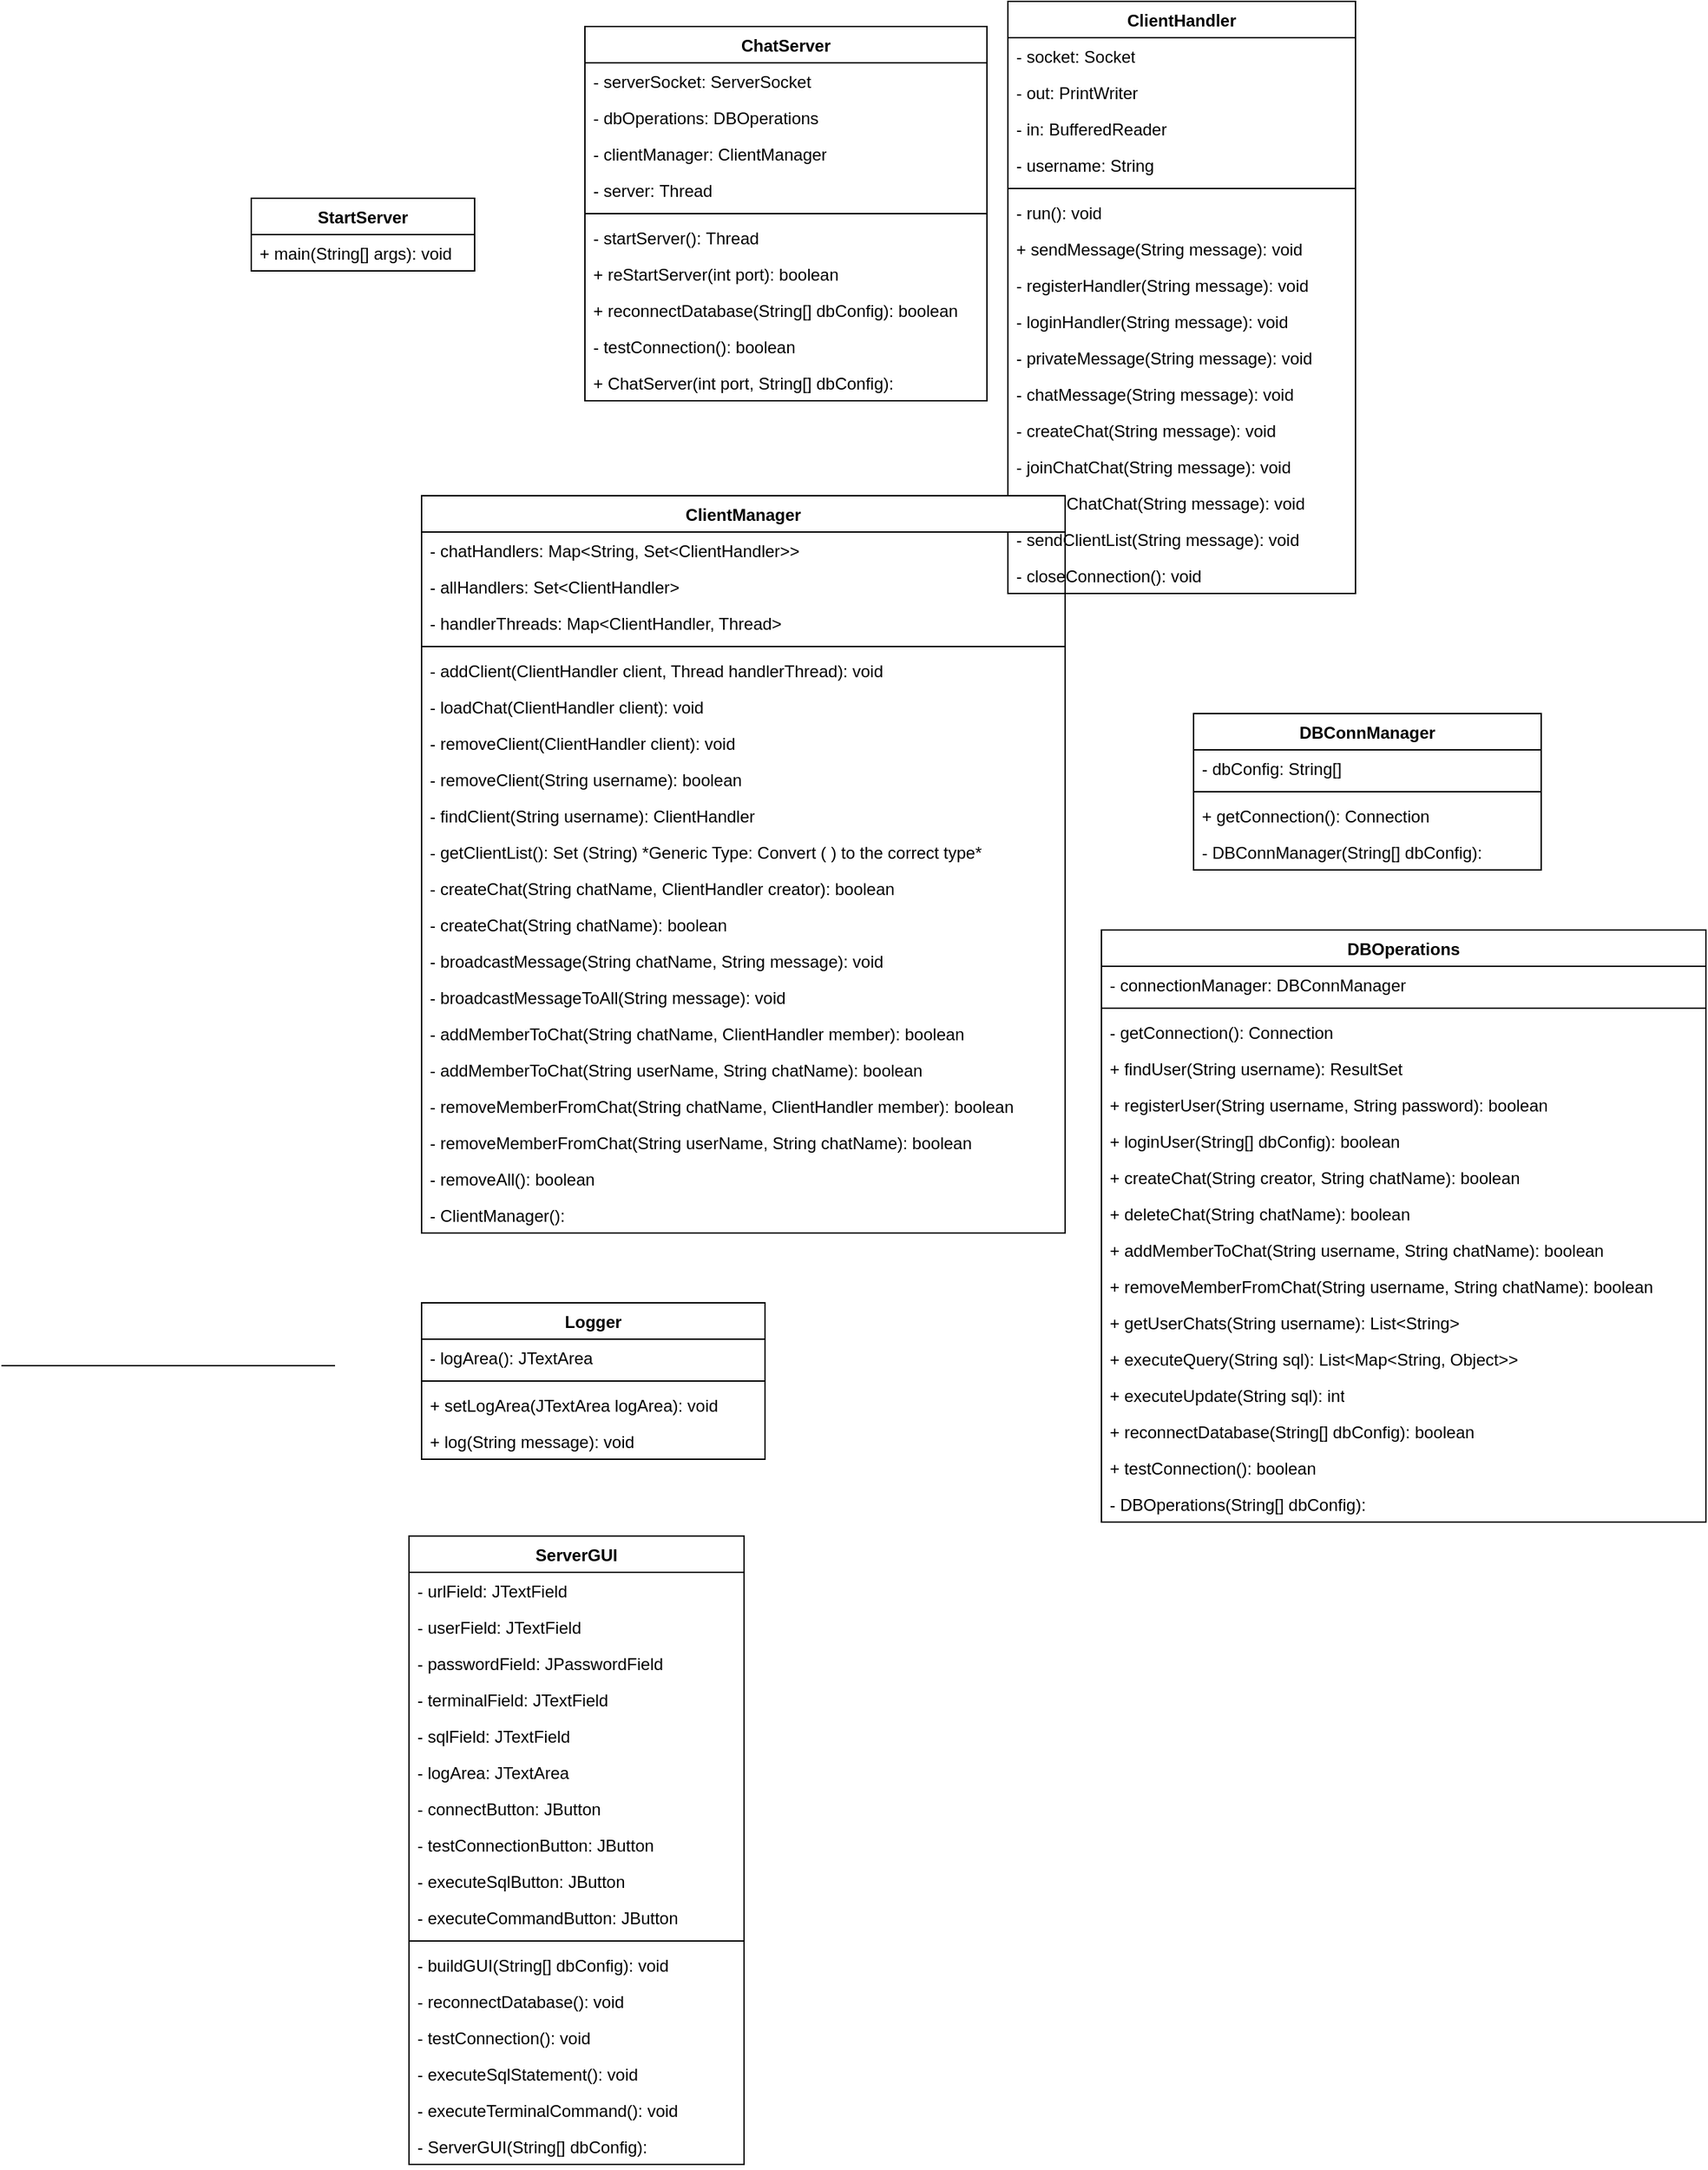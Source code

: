 <mxfile>
    <diagram id="Z3026D43dmWgXBVFIuDP" name="第 1 页">
        <mxGraphModel dx="1039" dy="622" grid="0" gridSize="10" guides="1" tooltips="1" connect="1" arrows="1" fold="1" page="0" pageScale="1" pageWidth="827" pageHeight="1169" math="0" shadow="0">
            <root>
                <mxCell id="0"/>
                <mxCell id="1" parent="0"/>
                <mxCell id="3" value="ChatServer" style="swimlane;fontStyle=1;align=center;verticalAlign=top;childLayout=stackLayout;horizontal=1;startSize=26;horizontalStack=0;resizeParent=1;resizeParentMax=0;resizeLast=0;collapsible=1;marginBottom=0;whiteSpace=wrap;html=1;" vertex="1" parent="1">
                    <mxGeometry x="223" y="405" width="288" height="268" as="geometry"/>
                </mxCell>
                <mxCell id="4" value="- serverSocket: ServerSocket" style="text;strokeColor=none;fillColor=none;align=left;verticalAlign=top;spacingLeft=4;spacingRight=4;overflow=hidden;rotatable=0;points=[[0,0.5],[1,0.5]];portConstraint=eastwest;whiteSpace=wrap;" vertex="1" parent="3">
                    <mxGeometry y="26" width="288" height="26" as="geometry"/>
                </mxCell>
                <mxCell id="12" value="- dbOperations: DBOperations" style="text;strokeColor=none;fillColor=none;align=left;verticalAlign=top;spacingLeft=4;spacingRight=4;overflow=hidden;rotatable=0;points=[[0,0.5],[1,0.5]];portConstraint=eastwest;whiteSpace=wrap;" vertex="1" parent="3">
                    <mxGeometry y="52" width="288" height="26" as="geometry"/>
                </mxCell>
                <mxCell id="13" value="- clientManager: ClientManager" style="text;strokeColor=none;fillColor=none;align=left;verticalAlign=top;spacingLeft=4;spacingRight=4;overflow=hidden;rotatable=0;points=[[0,0.5],[1,0.5]];portConstraint=eastwest;whiteSpace=wrap;" vertex="1" parent="3">
                    <mxGeometry y="78" width="288" height="26" as="geometry"/>
                </mxCell>
                <mxCell id="14" value="- server: Thread" style="text;strokeColor=none;fillColor=none;align=left;verticalAlign=top;spacingLeft=4;spacingRight=4;overflow=hidden;rotatable=0;points=[[0,0.5],[1,0.5]];portConstraint=eastwest;whiteSpace=wrap;" vertex="1" parent="3">
                    <mxGeometry y="104" width="288" height="26" as="geometry"/>
                </mxCell>
                <mxCell id="2" value="" style="line;strokeWidth=1;fillColor=none;align=left;verticalAlign=middle;spacingTop=-1;spacingLeft=3;spacingRight=3;rotatable=0;labelPosition=right;points=[];portConstraint=eastwest;strokeColor=inherit;fontSize=18;" vertex="1" parent="3">
                    <mxGeometry y="130" width="288" height="8" as="geometry"/>
                </mxCell>
                <mxCell id="5" value="- startServer(): Thread" style="text;strokeColor=none;fillColor=none;align=left;verticalAlign=top;spacingLeft=4;spacingRight=4;overflow=hidden;rotatable=0;points=[[0,0.5],[1,0.5]];portConstraint=eastwest;whiteSpace=wrap;" vertex="1" parent="3">
                    <mxGeometry y="138" width="288" height="26" as="geometry"/>
                </mxCell>
                <mxCell id="15" value="+ reStartServer(int port): boolean" style="text;strokeColor=none;fillColor=none;align=left;verticalAlign=top;spacingLeft=4;spacingRight=4;overflow=hidden;rotatable=0;points=[[0,0.5],[1,0.5]];portConstraint=eastwest;whiteSpace=wrap;" vertex="1" parent="3">
                    <mxGeometry y="164" width="288" height="26" as="geometry"/>
                </mxCell>
                <mxCell id="16" value="+ reconnectDatabase(String[] dbConfig): boolean" style="text;strokeColor=none;fillColor=none;align=left;verticalAlign=top;spacingLeft=4;spacingRight=4;overflow=hidden;rotatable=0;points=[[0,0.5],[1,0.5]];portConstraint=eastwest;whiteSpace=wrap;" vertex="1" parent="3">
                    <mxGeometry y="190" width="288" height="26" as="geometry"/>
                </mxCell>
                <mxCell id="17" value="- testConnection(): boolean&#10;" style="text;strokeColor=none;fillColor=none;align=left;verticalAlign=top;spacingLeft=4;spacingRight=4;overflow=hidden;rotatable=0;points=[[0,0.5],[1,0.5]];portConstraint=eastwest;whiteSpace=wrap;" vertex="1" parent="3">
                    <mxGeometry y="216" width="288" height="26" as="geometry"/>
                </mxCell>
                <mxCell id="18" value="+ ChatServer(int port, String[] dbConfig):" style="text;strokeColor=none;fillColor=none;align=left;verticalAlign=top;spacingLeft=4;spacingRight=4;overflow=hidden;rotatable=0;points=[[0,0.5],[1,0.5]];portConstraint=eastwest;whiteSpace=wrap;" vertex="1" parent="3">
                    <mxGeometry y="242" width="288" height="26" as="geometry"/>
                </mxCell>
                <mxCell id="20" value="ClientHandler" style="swimlane;fontStyle=1;align=center;verticalAlign=top;childLayout=stackLayout;horizontal=1;startSize=26;horizontalStack=0;resizeParent=1;resizeParentMax=0;resizeLast=0;collapsible=1;marginBottom=0;whiteSpace=wrap;html=1;" vertex="1" parent="1">
                    <mxGeometry x="526" y="387" width="249" height="424" as="geometry"/>
                </mxCell>
                <mxCell id="21" value="- socket: Socket" style="text;strokeColor=none;fillColor=none;align=left;verticalAlign=top;spacingLeft=4;spacingRight=4;overflow=hidden;rotatable=0;points=[[0,0.5],[1,0.5]];portConstraint=eastwest;whiteSpace=wrap;html=1;" vertex="1" parent="20">
                    <mxGeometry y="26" width="249" height="26" as="geometry"/>
                </mxCell>
                <mxCell id="22" value="- out: PrintWriter" style="text;strokeColor=none;fillColor=none;align=left;verticalAlign=top;spacingLeft=4;spacingRight=4;overflow=hidden;rotatable=0;points=[[0,0.5],[1,0.5]];portConstraint=eastwest;whiteSpace=wrap;html=1;" vertex="1" parent="20">
                    <mxGeometry y="52" width="249" height="26" as="geometry"/>
                </mxCell>
                <mxCell id="23" value="- in: BufferedReader" style="text;strokeColor=none;fillColor=none;align=left;verticalAlign=top;spacingLeft=4;spacingRight=4;overflow=hidden;rotatable=0;points=[[0,0.5],[1,0.5]];portConstraint=eastwest;whiteSpace=wrap;html=1;" vertex="1" parent="20">
                    <mxGeometry y="78" width="249" height="26" as="geometry"/>
                </mxCell>
                <mxCell id="24" value="- username: String" style="text;strokeColor=none;fillColor=none;align=left;verticalAlign=top;spacingLeft=4;spacingRight=4;overflow=hidden;rotatable=0;points=[[0,0.5],[1,0.5]];portConstraint=eastwest;whiteSpace=wrap;html=1;" vertex="1" parent="20">
                    <mxGeometry y="104" width="249" height="26" as="geometry"/>
                </mxCell>
                <mxCell id="19" value="" style="line;strokeWidth=1;fillColor=none;align=left;verticalAlign=middle;spacingTop=-1;spacingLeft=3;spacingRight=3;rotatable=0;labelPosition=right;points=[];portConstraint=eastwest;strokeColor=inherit;fontSize=18;" vertex="1" parent="20">
                    <mxGeometry y="130" width="249" height="8" as="geometry"/>
                </mxCell>
                <mxCell id="25" value="- run(): void" style="text;strokeColor=none;fillColor=none;align=left;verticalAlign=top;spacingLeft=4;spacingRight=4;overflow=hidden;rotatable=0;points=[[0,0.5],[1,0.5]];portConstraint=eastwest;whiteSpace=wrap;html=1;" vertex="1" parent="20">
                    <mxGeometry y="138" width="249" height="26" as="geometry"/>
                </mxCell>
                <mxCell id="26" value="+ sendMessage(String message): void" style="text;strokeColor=none;fillColor=none;align=left;verticalAlign=top;spacingLeft=4;spacingRight=4;overflow=hidden;rotatable=0;points=[[0,0.5],[1,0.5]];portConstraint=eastwest;whiteSpace=wrap;" vertex="1" parent="20">
                    <mxGeometry y="164" width="249" height="26" as="geometry"/>
                </mxCell>
                <mxCell id="29" value="- registerHandler(String message): void" style="text;strokeColor=none;fillColor=none;align=left;verticalAlign=top;spacingLeft=4;spacingRight=4;overflow=hidden;rotatable=0;points=[[0,0.5],[1,0.5]];portConstraint=eastwest;whiteSpace=wrap;" vertex="1" parent="20">
                    <mxGeometry y="190" width="249" height="26" as="geometry"/>
                </mxCell>
                <mxCell id="30" value="- loginHandler(String message): void" style="text;strokeColor=none;fillColor=none;align=left;verticalAlign=top;spacingLeft=4;spacingRight=4;overflow=hidden;rotatable=0;points=[[0,0.5],[1,0.5]];portConstraint=eastwest;whiteSpace=wrap;" vertex="1" parent="20">
                    <mxGeometry y="216" width="249" height="26" as="geometry"/>
                </mxCell>
                <mxCell id="31" value="- privateMessage(String message): void" style="text;strokeColor=none;fillColor=none;align=left;verticalAlign=top;spacingLeft=4;spacingRight=4;overflow=hidden;rotatable=0;points=[[0,0.5],[1,0.5]];portConstraint=eastwest;whiteSpace=wrap;" vertex="1" parent="20">
                    <mxGeometry y="242" width="249" height="26" as="geometry"/>
                </mxCell>
                <mxCell id="32" value="- chatMessage(String message): void" style="text;strokeColor=none;fillColor=none;align=left;verticalAlign=top;spacingLeft=4;spacingRight=4;overflow=hidden;rotatable=0;points=[[0,0.5],[1,0.5]];portConstraint=eastwest;whiteSpace=wrap;" vertex="1" parent="20">
                    <mxGeometry y="268" width="249" height="26" as="geometry"/>
                </mxCell>
                <mxCell id="33" value="- createChat(String message): void" style="text;strokeColor=none;fillColor=none;align=left;verticalAlign=top;spacingLeft=4;spacingRight=4;overflow=hidden;rotatable=0;points=[[0,0.5],[1,0.5]];portConstraint=eastwest;whiteSpace=wrap;" vertex="1" parent="20">
                    <mxGeometry y="294" width="249" height="26" as="geometry"/>
                </mxCell>
                <mxCell id="34" value="- joinChatChat(String message): void" style="text;strokeColor=none;fillColor=none;align=left;verticalAlign=top;spacingLeft=4;spacingRight=4;overflow=hidden;rotatable=0;points=[[0,0.5],[1,0.5]];portConstraint=eastwest;whiteSpace=wrap;" vertex="1" parent="20">
                    <mxGeometry y="320" width="249" height="26" as="geometry"/>
                </mxCell>
                <mxCell id="35" value="- leaveChatChat(String message): void" style="text;strokeColor=none;fillColor=none;align=left;verticalAlign=top;spacingLeft=4;spacingRight=4;overflow=hidden;rotatable=0;points=[[0,0.5],[1,0.5]];portConstraint=eastwest;whiteSpace=wrap;" vertex="1" parent="20">
                    <mxGeometry y="346" width="249" height="26" as="geometry"/>
                </mxCell>
                <mxCell id="36" value="- sendClientList(String message): void" style="text;strokeColor=none;fillColor=none;align=left;verticalAlign=top;spacingLeft=4;spacingRight=4;overflow=hidden;rotatable=0;points=[[0,0.5],[1,0.5]];portConstraint=eastwest;whiteSpace=wrap;" vertex="1" parent="20">
                    <mxGeometry y="372" width="249" height="26" as="geometry"/>
                </mxCell>
                <mxCell id="28" value="- closeConnection(): void" style="text;strokeColor=none;fillColor=none;align=left;verticalAlign=top;spacingLeft=4;spacingRight=4;overflow=hidden;rotatable=0;points=[[0,0.5],[1,0.5]];portConstraint=eastwest;whiteSpace=wrap;html=1;" vertex="1" parent="20">
                    <mxGeometry y="398" width="249" height="26" as="geometry"/>
                </mxCell>
                <mxCell id="37" value="ClientManager" style="swimlane;fontStyle=1;align=center;verticalAlign=top;childLayout=stackLayout;horizontal=1;startSize=26;horizontalStack=0;resizeParent=1;resizeParentMax=0;resizeLast=0;collapsible=1;marginBottom=0;whiteSpace=wrap;html=1;" vertex="1" parent="1">
                    <mxGeometry x="106" y="741" width="461" height="528" as="geometry"/>
                </mxCell>
                <mxCell id="38" value="- chatHandlers: Map&lt;String, Set&lt;ClientHandler&gt;&gt;" style="text;strokeColor=none;fillColor=none;align=left;verticalAlign=top;spacingLeft=4;spacingRight=4;overflow=hidden;rotatable=0;points=[[0,0.5],[1,0.5]];portConstraint=eastwest;whiteSpace=wrap;" vertex="1" parent="37">
                    <mxGeometry y="26" width="461" height="26" as="geometry"/>
                </mxCell>
                <mxCell id="57" value="- allHandlers: Set&lt;ClientHandler&gt;" style="text;strokeColor=none;fillColor=none;align=left;verticalAlign=top;spacingLeft=4;spacingRight=4;overflow=hidden;rotatable=0;points=[[0,0.5],[1,0.5]];portConstraint=eastwest;whiteSpace=wrap;" vertex="1" parent="37">
                    <mxGeometry y="52" width="461" height="26" as="geometry"/>
                </mxCell>
                <mxCell id="58" value="- handlerThreads: Map&lt;ClientHandler, Thread&gt;" style="text;strokeColor=none;fillColor=none;align=left;verticalAlign=top;spacingLeft=4;spacingRight=4;overflow=hidden;rotatable=0;points=[[0,0.5],[1,0.5]];portConstraint=eastwest;whiteSpace=wrap;" vertex="1" parent="37">
                    <mxGeometry y="78" width="461" height="26" as="geometry"/>
                </mxCell>
                <mxCell id="56" value="" style="line;strokeWidth=1;fillColor=none;align=left;verticalAlign=middle;spacingTop=-1;spacingLeft=3;spacingRight=3;rotatable=0;labelPosition=right;points=[];portConstraint=eastwest;strokeColor=inherit;fontSize=18;" vertex="1" parent="37">
                    <mxGeometry y="104" width="461" height="8" as="geometry"/>
                </mxCell>
                <mxCell id="39" value="- addClient(ClientHandler client, Thread handlerThread): void" style="text;strokeColor=none;fillColor=none;align=left;verticalAlign=top;spacingLeft=4;spacingRight=4;overflow=hidden;rotatable=0;points=[[0,0.5],[1,0.5]];portConstraint=eastwest;whiteSpace=wrap;html=1;" vertex="1" parent="37">
                    <mxGeometry y="112" width="461" height="26" as="geometry"/>
                </mxCell>
                <mxCell id="40" value="- loadChat(ClientHandler client): void" style="text;strokeColor=none;fillColor=none;align=left;verticalAlign=top;spacingLeft=4;spacingRight=4;overflow=hidden;rotatable=0;points=[[0,0.5],[1,0.5]];portConstraint=eastwest;whiteSpace=wrap;html=1;" vertex="1" parent="37">
                    <mxGeometry y="138" width="461" height="26" as="geometry"/>
                </mxCell>
                <mxCell id="41" value="- removeClient(ClientHandler client): void" style="text;strokeColor=none;fillColor=none;align=left;verticalAlign=top;spacingLeft=4;spacingRight=4;overflow=hidden;rotatable=0;points=[[0,0.5],[1,0.5]];portConstraint=eastwest;whiteSpace=wrap;html=1;" vertex="1" parent="37">
                    <mxGeometry y="164" width="461" height="26" as="geometry"/>
                </mxCell>
                <mxCell id="42" value="- removeClient(String username): boolean" style="text;strokeColor=none;fillColor=none;align=left;verticalAlign=top;spacingLeft=4;spacingRight=4;overflow=hidden;rotatable=0;points=[[0,0.5],[1,0.5]];portConstraint=eastwest;whiteSpace=wrap;html=1;" vertex="1" parent="37">
                    <mxGeometry y="190" width="461" height="26" as="geometry"/>
                </mxCell>
                <mxCell id="43" value="- findClient(String username): ClientHandler" style="text;strokeColor=none;fillColor=none;align=left;verticalAlign=top;spacingLeft=4;spacingRight=4;overflow=hidden;rotatable=0;points=[[0,0.5],[1,0.5]];portConstraint=eastwest;whiteSpace=wrap;html=1;" vertex="1" parent="37">
                    <mxGeometry y="216" width="461" height="26" as="geometry"/>
                </mxCell>
                <mxCell id="44" value="- getClientList(): Set (String) *Generic Type: Convert ( ) to the correct type*" style="text;strokeColor=none;fillColor=none;align=left;verticalAlign=top;spacingLeft=4;spacingRight=4;overflow=hidden;rotatable=0;points=[[0,0.5],[1,0.5]];portConstraint=eastwest;whiteSpace=wrap;html=1;" vertex="1" parent="37">
                    <mxGeometry y="242" width="461" height="26" as="geometry"/>
                </mxCell>
                <mxCell id="45" value="- createChat(String chatName, ClientHandler creator): boolean" style="text;strokeColor=none;fillColor=none;align=left;verticalAlign=top;spacingLeft=4;spacingRight=4;overflow=hidden;rotatable=0;points=[[0,0.5],[1,0.5]];portConstraint=eastwest;whiteSpace=wrap;html=1;" vertex="1" parent="37">
                    <mxGeometry y="268" width="461" height="26" as="geometry"/>
                </mxCell>
                <mxCell id="46" value="- createChat(String chatName): boolean" style="text;strokeColor=none;fillColor=none;align=left;verticalAlign=top;spacingLeft=4;spacingRight=4;overflow=hidden;rotatable=0;points=[[0,0.5],[1,0.5]];portConstraint=eastwest;whiteSpace=wrap;html=1;" vertex="1" parent="37">
                    <mxGeometry y="294" width="461" height="26" as="geometry"/>
                </mxCell>
                <mxCell id="47" value="- broadcastMessage(String chatName, String message): void" style="text;strokeColor=none;fillColor=none;align=left;verticalAlign=top;spacingLeft=4;spacingRight=4;overflow=hidden;rotatable=0;points=[[0,0.5],[1,0.5]];portConstraint=eastwest;whiteSpace=wrap;html=1;" vertex="1" parent="37">
                    <mxGeometry y="320" width="461" height="26" as="geometry"/>
                </mxCell>
                <mxCell id="48" value="- broadcastMessageToAll(String message): void" style="text;strokeColor=none;fillColor=none;align=left;verticalAlign=top;spacingLeft=4;spacingRight=4;overflow=hidden;rotatable=0;points=[[0,0.5],[1,0.5]];portConstraint=eastwest;whiteSpace=wrap;html=1;" vertex="1" parent="37">
                    <mxGeometry y="346" width="461" height="26" as="geometry"/>
                </mxCell>
                <mxCell id="49" value="- addMemberToChat(String chatName, ClientHandler member): boolean" style="text;strokeColor=none;fillColor=none;align=left;verticalAlign=top;spacingLeft=4;spacingRight=4;overflow=hidden;rotatable=0;points=[[0,0.5],[1,0.5]];portConstraint=eastwest;whiteSpace=wrap;html=1;" vertex="1" parent="37">
                    <mxGeometry y="372" width="461" height="26" as="geometry"/>
                </mxCell>
                <mxCell id="50" value="- addMemberToChat(String userName, String chatName): boolean" style="text;strokeColor=none;fillColor=none;align=left;verticalAlign=top;spacingLeft=4;spacingRight=4;overflow=hidden;rotatable=0;points=[[0,0.5],[1,0.5]];portConstraint=eastwest;whiteSpace=wrap;html=1;" vertex="1" parent="37">
                    <mxGeometry y="398" width="461" height="26" as="geometry"/>
                </mxCell>
                <mxCell id="51" value="- removeMemberFromChat(String chatName, ClientHandler member): boolean" style="text;strokeColor=none;fillColor=none;align=left;verticalAlign=top;spacingLeft=4;spacingRight=4;overflow=hidden;rotatable=0;points=[[0,0.5],[1,0.5]];portConstraint=eastwest;whiteSpace=wrap;html=1;" vertex="1" parent="37">
                    <mxGeometry y="424" width="461" height="26" as="geometry"/>
                </mxCell>
                <mxCell id="52" value="- removeMemberFromChat(String userName, String chatName): boolean" style="text;strokeColor=none;fillColor=none;align=left;verticalAlign=top;spacingLeft=4;spacingRight=4;overflow=hidden;rotatable=0;points=[[0,0.5],[1,0.5]];portConstraint=eastwest;whiteSpace=wrap;html=1;" vertex="1" parent="37">
                    <mxGeometry y="450" width="461" height="26" as="geometry"/>
                </mxCell>
                <mxCell id="53" value="- removeAll(): boolean" style="text;strokeColor=none;fillColor=none;align=left;verticalAlign=top;spacingLeft=4;spacingRight=4;overflow=hidden;rotatable=0;points=[[0,0.5],[1,0.5]];portConstraint=eastwest;whiteSpace=wrap;html=1;" vertex="1" parent="37">
                    <mxGeometry y="476" width="461" height="26" as="geometry"/>
                </mxCell>
                <mxCell id="54" value="- ClientManager(): " style="text;strokeColor=none;fillColor=none;align=left;verticalAlign=top;spacingLeft=4;spacingRight=4;overflow=hidden;rotatable=0;points=[[0,0.5],[1,0.5]];portConstraint=eastwest;whiteSpace=wrap;html=1;" vertex="1" parent="37">
                    <mxGeometry y="502" width="461" height="26" as="geometry"/>
                </mxCell>
                <mxCell id="55" value="" style="line;strokeWidth=1;fillColor=none;align=left;verticalAlign=middle;spacingTop=-1;spacingLeft=3;spacingRight=3;rotatable=0;labelPosition=right;points=[];portConstraint=eastwest;strokeColor=inherit;fontSize=18;" vertex="1" parent="1">
                    <mxGeometry x="-195" y="1360" width="239" height="8" as="geometry"/>
                </mxCell>
                <mxCell id="59" value="DBConnManager" style="swimlane;fontStyle=1;align=center;verticalAlign=top;childLayout=stackLayout;horizontal=1;startSize=26;horizontalStack=0;resizeParent=1;resizeParentMax=0;resizeLast=0;collapsible=1;marginBottom=0;whiteSpace=wrap;html=1;" vertex="1" parent="1">
                    <mxGeometry x="659" y="897" width="249" height="112" as="geometry"/>
                </mxCell>
                <mxCell id="60" value="- dbConfig: String[]" style="text;strokeColor=none;fillColor=none;align=left;verticalAlign=top;spacingLeft=4;spacingRight=4;overflow=hidden;rotatable=0;points=[[0,0.5],[1,0.5]];portConstraint=eastwest;whiteSpace=wrap;html=1;" vertex="1" parent="59">
                    <mxGeometry y="26" width="249" height="26" as="geometry"/>
                </mxCell>
                <mxCell id="62" value="" style="line;strokeWidth=1;fillColor=none;align=left;verticalAlign=middle;spacingTop=-1;spacingLeft=3;spacingRight=3;rotatable=0;labelPosition=right;points=[];portConstraint=eastwest;strokeColor=inherit;fontSize=18;" vertex="1" parent="59">
                    <mxGeometry y="52" width="249" height="8" as="geometry"/>
                </mxCell>
                <mxCell id="61" value="+ getConnection(): Connection" style="text;strokeColor=none;fillColor=none;align=left;verticalAlign=top;spacingLeft=4;spacingRight=4;overflow=hidden;rotatable=0;points=[[0,0.5],[1,0.5]];portConstraint=eastwest;whiteSpace=wrap;" vertex="1" parent="59">
                    <mxGeometry y="60" width="249" height="26" as="geometry"/>
                </mxCell>
                <mxCell id="63" value="- DBConnManager(String[] dbConfig): " style="text;strokeColor=none;fillColor=none;align=left;verticalAlign=top;spacingLeft=4;spacingRight=4;overflow=hidden;rotatable=0;points=[[0,0.5],[1,0.5]];portConstraint=eastwest;whiteSpace=wrap;" vertex="1" parent="59">
                    <mxGeometry y="86" width="249" height="26" as="geometry"/>
                </mxCell>
                <mxCell id="64" value="DBOperations" style="swimlane;fontStyle=1;align=center;verticalAlign=top;childLayout=stackLayout;horizontal=1;startSize=26;horizontalStack=0;resizeParent=1;resizeParentMax=0;resizeLast=0;collapsible=1;marginBottom=0;whiteSpace=wrap;html=1;" vertex="1" parent="1">
                    <mxGeometry x="593" y="1052" width="433" height="424" as="geometry"/>
                </mxCell>
                <mxCell id="65" value="- connectionManager: DBConnManager" style="text;strokeColor=none;fillColor=none;align=left;verticalAlign=top;spacingLeft=4;spacingRight=4;overflow=hidden;rotatable=0;points=[[0,0.5],[1,0.5]];portConstraint=eastwest;whiteSpace=wrap;html=1;" vertex="1" parent="64">
                    <mxGeometry y="26" width="433" height="26" as="geometry"/>
                </mxCell>
                <mxCell id="69" value="" style="line;strokeWidth=1;fillColor=none;align=left;verticalAlign=middle;spacingTop=-1;spacingLeft=3;spacingRight=3;rotatable=0;labelPosition=right;points=[];portConstraint=eastwest;strokeColor=inherit;fontSize=18;" vertex="1" parent="64">
                    <mxGeometry y="52" width="433" height="8" as="geometry"/>
                </mxCell>
                <mxCell id="66" value="- getConnection(): Connection" style="text;strokeColor=none;fillColor=none;align=left;verticalAlign=top;spacingLeft=4;spacingRight=4;overflow=hidden;rotatable=0;points=[[0,0.5],[1,0.5]];portConstraint=eastwest;whiteSpace=wrap;" vertex="1" parent="64">
                    <mxGeometry y="60" width="433" height="26" as="geometry"/>
                </mxCell>
                <mxCell id="70" value="+ findUser(String username): ResultSet" style="text;strokeColor=none;fillColor=none;align=left;verticalAlign=top;spacingLeft=4;spacingRight=4;overflow=hidden;rotatable=0;points=[[0,0.5],[1,0.5]];portConstraint=eastwest;whiteSpace=wrap;" vertex="1" parent="64">
                    <mxGeometry y="86" width="433" height="26" as="geometry"/>
                </mxCell>
                <mxCell id="71" value="+ registerUser(String username, String password): boolean" style="text;strokeColor=none;fillColor=none;align=left;verticalAlign=top;spacingLeft=4;spacingRight=4;overflow=hidden;rotatable=0;points=[[0,0.5],[1,0.5]];portConstraint=eastwest;whiteSpace=wrap;" vertex="1" parent="64">
                    <mxGeometry y="112" width="433" height="26" as="geometry"/>
                </mxCell>
                <mxCell id="72" value="+ loginUser(String[] dbConfig): boolean" style="text;strokeColor=none;fillColor=none;align=left;verticalAlign=top;spacingLeft=4;spacingRight=4;overflow=hidden;rotatable=0;points=[[0,0.5],[1,0.5]];portConstraint=eastwest;whiteSpace=wrap;" vertex="1" parent="64">
                    <mxGeometry y="138" width="433" height="26" as="geometry"/>
                </mxCell>
                <mxCell id="73" value="+ createChat(String creator, String chatName): boolean" style="text;strokeColor=none;fillColor=none;align=left;verticalAlign=top;spacingLeft=4;spacingRight=4;overflow=hidden;rotatable=0;points=[[0,0.5],[1,0.5]];portConstraint=eastwest;whiteSpace=wrap;" vertex="1" parent="64">
                    <mxGeometry y="164" width="433" height="26" as="geometry"/>
                </mxCell>
                <mxCell id="74" value="+ deleteChat(String chatName): boolean" style="text;strokeColor=none;fillColor=none;align=left;verticalAlign=top;spacingLeft=4;spacingRight=4;overflow=hidden;rotatable=0;points=[[0,0.5],[1,0.5]];portConstraint=eastwest;whiteSpace=wrap;" vertex="1" parent="64">
                    <mxGeometry y="190" width="433" height="26" as="geometry"/>
                </mxCell>
                <mxCell id="75" value="+ addMemberToChat(String username, String chatName): boolean" style="text;strokeColor=none;fillColor=none;align=left;verticalAlign=top;spacingLeft=4;spacingRight=4;overflow=hidden;rotatable=0;points=[[0,0.5],[1,0.5]];portConstraint=eastwest;whiteSpace=wrap;" vertex="1" parent="64">
                    <mxGeometry y="216" width="433" height="26" as="geometry"/>
                </mxCell>
                <mxCell id="76" value="+ removeMemberFromChat(String username, String chatName): boolean" style="text;strokeColor=none;fillColor=none;align=left;verticalAlign=top;spacingLeft=4;spacingRight=4;overflow=hidden;rotatable=0;points=[[0,0.5],[1,0.5]];portConstraint=eastwest;whiteSpace=wrap;" vertex="1" parent="64">
                    <mxGeometry y="242" width="433" height="26" as="geometry"/>
                </mxCell>
                <mxCell id="77" value="+ getUserChats(String username): List&lt;String&gt;" style="text;strokeColor=none;fillColor=none;align=left;verticalAlign=top;spacingLeft=4;spacingRight=4;overflow=hidden;rotatable=0;points=[[0,0.5],[1,0.5]];portConstraint=eastwest;whiteSpace=wrap;" vertex="1" parent="64">
                    <mxGeometry y="268" width="433" height="26" as="geometry"/>
                </mxCell>
                <mxCell id="78" value="+ executeQuery(String sql): List&lt;Map&lt;String, Object&gt;&gt;" style="text;strokeColor=none;fillColor=none;align=left;verticalAlign=top;spacingLeft=4;spacingRight=4;overflow=hidden;rotatable=0;points=[[0,0.5],[1,0.5]];portConstraint=eastwest;whiteSpace=wrap;" vertex="1" parent="64">
                    <mxGeometry y="294" width="433" height="26" as="geometry"/>
                </mxCell>
                <mxCell id="79" value="+ executeUpdate(String sql): int" style="text;strokeColor=none;fillColor=none;align=left;verticalAlign=top;spacingLeft=4;spacingRight=4;overflow=hidden;rotatable=0;points=[[0,0.5],[1,0.5]];portConstraint=eastwest;whiteSpace=wrap;" vertex="1" parent="64">
                    <mxGeometry y="320" width="433" height="26" as="geometry"/>
                </mxCell>
                <mxCell id="80" value="+ reconnectDatabase(String[] dbConfig): boolean" style="text;strokeColor=none;fillColor=none;align=left;verticalAlign=top;spacingLeft=4;spacingRight=4;overflow=hidden;rotatable=0;points=[[0,0.5],[1,0.5]];portConstraint=eastwest;whiteSpace=wrap;" vertex="1" parent="64">
                    <mxGeometry y="346" width="433" height="26" as="geometry"/>
                </mxCell>
                <mxCell id="67" value="+ testConnection(): boolean" style="text;strokeColor=none;fillColor=none;align=left;verticalAlign=top;spacingLeft=4;spacingRight=4;overflow=hidden;rotatable=0;points=[[0,0.5],[1,0.5]];portConstraint=eastwest;whiteSpace=wrap;" vertex="1" parent="64">
                    <mxGeometry y="372" width="433" height="26" as="geometry"/>
                </mxCell>
                <mxCell id="68" value="- DBOperations(String[] dbConfig): " style="text;strokeColor=none;fillColor=none;align=left;verticalAlign=top;spacingLeft=4;spacingRight=4;overflow=hidden;rotatable=0;points=[[0,0.5],[1,0.5]];portConstraint=eastwest;whiteSpace=wrap;" vertex="1" parent="64">
                    <mxGeometry y="398" width="433" height="26" as="geometry"/>
                </mxCell>
                <mxCell id="81" value="Logger" style="swimlane;fontStyle=1;align=center;verticalAlign=top;childLayout=stackLayout;horizontal=1;startSize=26;horizontalStack=0;resizeParent=1;resizeParentMax=0;resizeLast=0;collapsible=1;marginBottom=0;whiteSpace=wrap;html=1;" vertex="1" parent="1">
                    <mxGeometry x="106" y="1319" width="246" height="112" as="geometry"/>
                </mxCell>
                <mxCell id="82" value="- logArea(): JTextArea" style="text;strokeColor=none;fillColor=none;align=left;verticalAlign=top;spacingLeft=4;spacingRight=4;overflow=hidden;rotatable=0;points=[[0,0.5],[1,0.5]];portConstraint=eastwest;whiteSpace=wrap;" vertex="1" parent="81">
                    <mxGeometry y="26" width="246" height="26" as="geometry"/>
                </mxCell>
                <mxCell id="87" value="" style="line;strokeWidth=1;fillColor=none;align=left;verticalAlign=middle;spacingTop=-1;spacingLeft=3;spacingRight=3;rotatable=0;labelPosition=right;points=[];portConstraint=eastwest;strokeColor=inherit;fontSize=18;" vertex="1" parent="81">
                    <mxGeometry y="52" width="246" height="8" as="geometry"/>
                </mxCell>
                <mxCell id="85" value="+ setLogArea(JTextArea logArea): void" style="text;strokeColor=none;fillColor=none;align=left;verticalAlign=top;spacingLeft=4;spacingRight=4;overflow=hidden;rotatable=0;points=[[0,0.5],[1,0.5]];portConstraint=eastwest;whiteSpace=wrap;" vertex="1" parent="81">
                    <mxGeometry y="60" width="246" height="26" as="geometry"/>
                </mxCell>
                <mxCell id="86" value="+ log(String message): void" style="text;strokeColor=none;fillColor=none;align=left;verticalAlign=top;spacingLeft=4;spacingRight=4;overflow=hidden;rotatable=0;points=[[0,0.5],[1,0.5]];portConstraint=eastwest;whiteSpace=wrap;" vertex="1" parent="81">
                    <mxGeometry y="86" width="246" height="26" as="geometry"/>
                </mxCell>
                <mxCell id="88" value="ServerGUI" style="swimlane;fontStyle=1;align=center;verticalAlign=top;childLayout=stackLayout;horizontal=1;startSize=26;horizontalStack=0;resizeParent=1;resizeParentMax=0;resizeLast=0;collapsible=1;marginBottom=0;whiteSpace=wrap;html=1;" vertex="1" parent="1">
                    <mxGeometry x="97" y="1486" width="240" height="450" as="geometry"/>
                </mxCell>
                <mxCell id="89" value="- urlField: JTextField" style="text;strokeColor=none;fillColor=none;align=left;verticalAlign=top;spacingLeft=4;spacingRight=4;overflow=hidden;rotatable=0;points=[[0,0.5],[1,0.5]];portConstraint=eastwest;whiteSpace=wrap;html=1;" vertex="1" parent="88">
                    <mxGeometry y="26" width="240" height="26" as="geometry"/>
                </mxCell>
                <mxCell id="90" value="- userField: JTextField" style="text;strokeColor=none;fillColor=none;align=left;verticalAlign=top;spacingLeft=4;spacingRight=4;overflow=hidden;rotatable=0;points=[[0,0.5],[1,0.5]];portConstraint=eastwest;whiteSpace=wrap;html=1;" vertex="1" parent="88">
                    <mxGeometry y="52" width="240" height="26" as="geometry"/>
                </mxCell>
                <mxCell id="91" value="- passwordField: JPasswordField" style="text;strokeColor=none;fillColor=none;align=left;verticalAlign=top;spacingLeft=4;spacingRight=4;overflow=hidden;rotatable=0;points=[[0,0.5],[1,0.5]];portConstraint=eastwest;whiteSpace=wrap;html=1;" vertex="1" parent="88">
                    <mxGeometry y="78" width="240" height="26" as="geometry"/>
                </mxCell>
                <mxCell id="92" value="- terminalField: JTextField" style="text;strokeColor=none;fillColor=none;align=left;verticalAlign=top;spacingLeft=4;spacingRight=4;overflow=hidden;rotatable=0;points=[[0,0.5],[1,0.5]];portConstraint=eastwest;whiteSpace=wrap;html=1;" vertex="1" parent="88">
                    <mxGeometry y="104" width="240" height="26" as="geometry"/>
                </mxCell>
                <mxCell id="93" value="- sqlField: JTextField" style="text;strokeColor=none;fillColor=none;align=left;verticalAlign=top;spacingLeft=4;spacingRight=4;overflow=hidden;rotatable=0;points=[[0,0.5],[1,0.5]];portConstraint=eastwest;whiteSpace=wrap;html=1;" vertex="1" parent="88">
                    <mxGeometry y="130" width="240" height="26" as="geometry"/>
                </mxCell>
                <mxCell id="94" value="- logArea: JTextArea" style="text;strokeColor=none;fillColor=none;align=left;verticalAlign=top;spacingLeft=4;spacingRight=4;overflow=hidden;rotatable=0;points=[[0,0.5],[1,0.5]];portConstraint=eastwest;whiteSpace=wrap;html=1;" vertex="1" parent="88">
                    <mxGeometry y="156" width="240" height="26" as="geometry"/>
                </mxCell>
                <mxCell id="95" value="- connectButton: JButton" style="text;strokeColor=none;fillColor=none;align=left;verticalAlign=top;spacingLeft=4;spacingRight=4;overflow=hidden;rotatable=0;points=[[0,0.5],[1,0.5]];portConstraint=eastwest;whiteSpace=wrap;html=1;" vertex="1" parent="88">
                    <mxGeometry y="182" width="240" height="26" as="geometry"/>
                </mxCell>
                <mxCell id="96" value="- testConnectionButton: JButton" style="text;strokeColor=none;fillColor=none;align=left;verticalAlign=top;spacingLeft=4;spacingRight=4;overflow=hidden;rotatable=0;points=[[0,0.5],[1,0.5]];portConstraint=eastwest;whiteSpace=wrap;html=1;" vertex="1" parent="88">
                    <mxGeometry y="208" width="240" height="26" as="geometry"/>
                </mxCell>
                <mxCell id="97" value="- executeSqlButton: JButton" style="text;strokeColor=none;fillColor=none;align=left;verticalAlign=top;spacingLeft=4;spacingRight=4;overflow=hidden;rotatable=0;points=[[0,0.5],[1,0.5]];portConstraint=eastwest;whiteSpace=wrap;html=1;" vertex="1" parent="88">
                    <mxGeometry y="234" width="240" height="26" as="geometry"/>
                </mxCell>
                <mxCell id="98" value="- executeCommandButton: JButton" style="text;strokeColor=none;fillColor=none;align=left;verticalAlign=top;spacingLeft=4;spacingRight=4;overflow=hidden;rotatable=0;points=[[0,0.5],[1,0.5]];portConstraint=eastwest;whiteSpace=wrap;html=1;" vertex="1" parent="88">
                    <mxGeometry y="260" width="240" height="26" as="geometry"/>
                </mxCell>
                <mxCell id="105" value="" style="line;strokeWidth=1;fillColor=none;align=left;verticalAlign=middle;spacingTop=-1;spacingLeft=3;spacingRight=3;rotatable=0;labelPosition=right;points=[];portConstraint=eastwest;strokeColor=inherit;fontSize=18;" vertex="1" parent="88">
                    <mxGeometry y="286" width="240" height="8" as="geometry"/>
                </mxCell>
                <mxCell id="99" value="- buildGUI(String[] dbConfig): void" style="text;strokeColor=none;fillColor=none;align=left;verticalAlign=top;spacingLeft=4;spacingRight=4;overflow=hidden;rotatable=0;points=[[0,0.5],[1,0.5]];portConstraint=eastwest;whiteSpace=wrap;html=1;" vertex="1" parent="88">
                    <mxGeometry y="294" width="240" height="26" as="geometry"/>
                </mxCell>
                <mxCell id="100" value="- reconnectDatabase(): void" style="text;strokeColor=none;fillColor=none;align=left;verticalAlign=top;spacingLeft=4;spacingRight=4;overflow=hidden;rotatable=0;points=[[0,0.5],[1,0.5]];portConstraint=eastwest;whiteSpace=wrap;html=1;" vertex="1" parent="88">
                    <mxGeometry y="320" width="240" height="26" as="geometry"/>
                </mxCell>
                <mxCell id="101" value="- testConnection(): void" style="text;strokeColor=none;fillColor=none;align=left;verticalAlign=top;spacingLeft=4;spacingRight=4;overflow=hidden;rotatable=0;points=[[0,0.5],[1,0.5]];portConstraint=eastwest;whiteSpace=wrap;html=1;" vertex="1" parent="88">
                    <mxGeometry y="346" width="240" height="26" as="geometry"/>
                </mxCell>
                <mxCell id="102" value="- executeSqlStatement(): void" style="text;strokeColor=none;fillColor=none;align=left;verticalAlign=top;spacingLeft=4;spacingRight=4;overflow=hidden;rotatable=0;points=[[0,0.5],[1,0.5]];portConstraint=eastwest;whiteSpace=wrap;html=1;" vertex="1" parent="88">
                    <mxGeometry y="372" width="240" height="26" as="geometry"/>
                </mxCell>
                <mxCell id="103" value="- executeTerminalCommand(): void" style="text;strokeColor=none;fillColor=none;align=left;verticalAlign=top;spacingLeft=4;spacingRight=4;overflow=hidden;rotatable=0;points=[[0,0.5],[1,0.5]];portConstraint=eastwest;whiteSpace=wrap;html=1;" vertex="1" parent="88">
                    <mxGeometry y="398" width="240" height="26" as="geometry"/>
                </mxCell>
                <mxCell id="104" value="- ServerGUI(String[] dbConfig): " style="text;strokeColor=none;fillColor=none;align=left;verticalAlign=top;spacingLeft=4;spacingRight=4;overflow=hidden;rotatable=0;points=[[0,0.5],[1,0.5]];portConstraint=eastwest;whiteSpace=wrap;html=1;" vertex="1" parent="88">
                    <mxGeometry y="424" width="240" height="26" as="geometry"/>
                </mxCell>
                <mxCell id="106" value="StartServer" style="swimlane;fontStyle=1;align=center;verticalAlign=top;childLayout=stackLayout;horizontal=1;startSize=26;horizontalStack=0;resizeParent=1;resizeParentMax=0;resizeLast=0;collapsible=1;marginBottom=0;whiteSpace=wrap;html=1;" vertex="1" parent="1">
                    <mxGeometry x="-16" y="528" width="160" height="52" as="geometry"/>
                </mxCell>
                <mxCell id="107" value="+ main(String[] args): void" style="text;strokeColor=none;fillColor=none;align=left;verticalAlign=top;spacingLeft=4;spacingRight=4;overflow=hidden;rotatable=0;points=[[0,0.5],[1,0.5]];portConstraint=eastwest;whiteSpace=wrap;" vertex="1" parent="106">
                    <mxGeometry y="26" width="160" height="26" as="geometry"/>
                </mxCell>
            </root>
        </mxGraphModel>
    </diagram>
</mxfile>